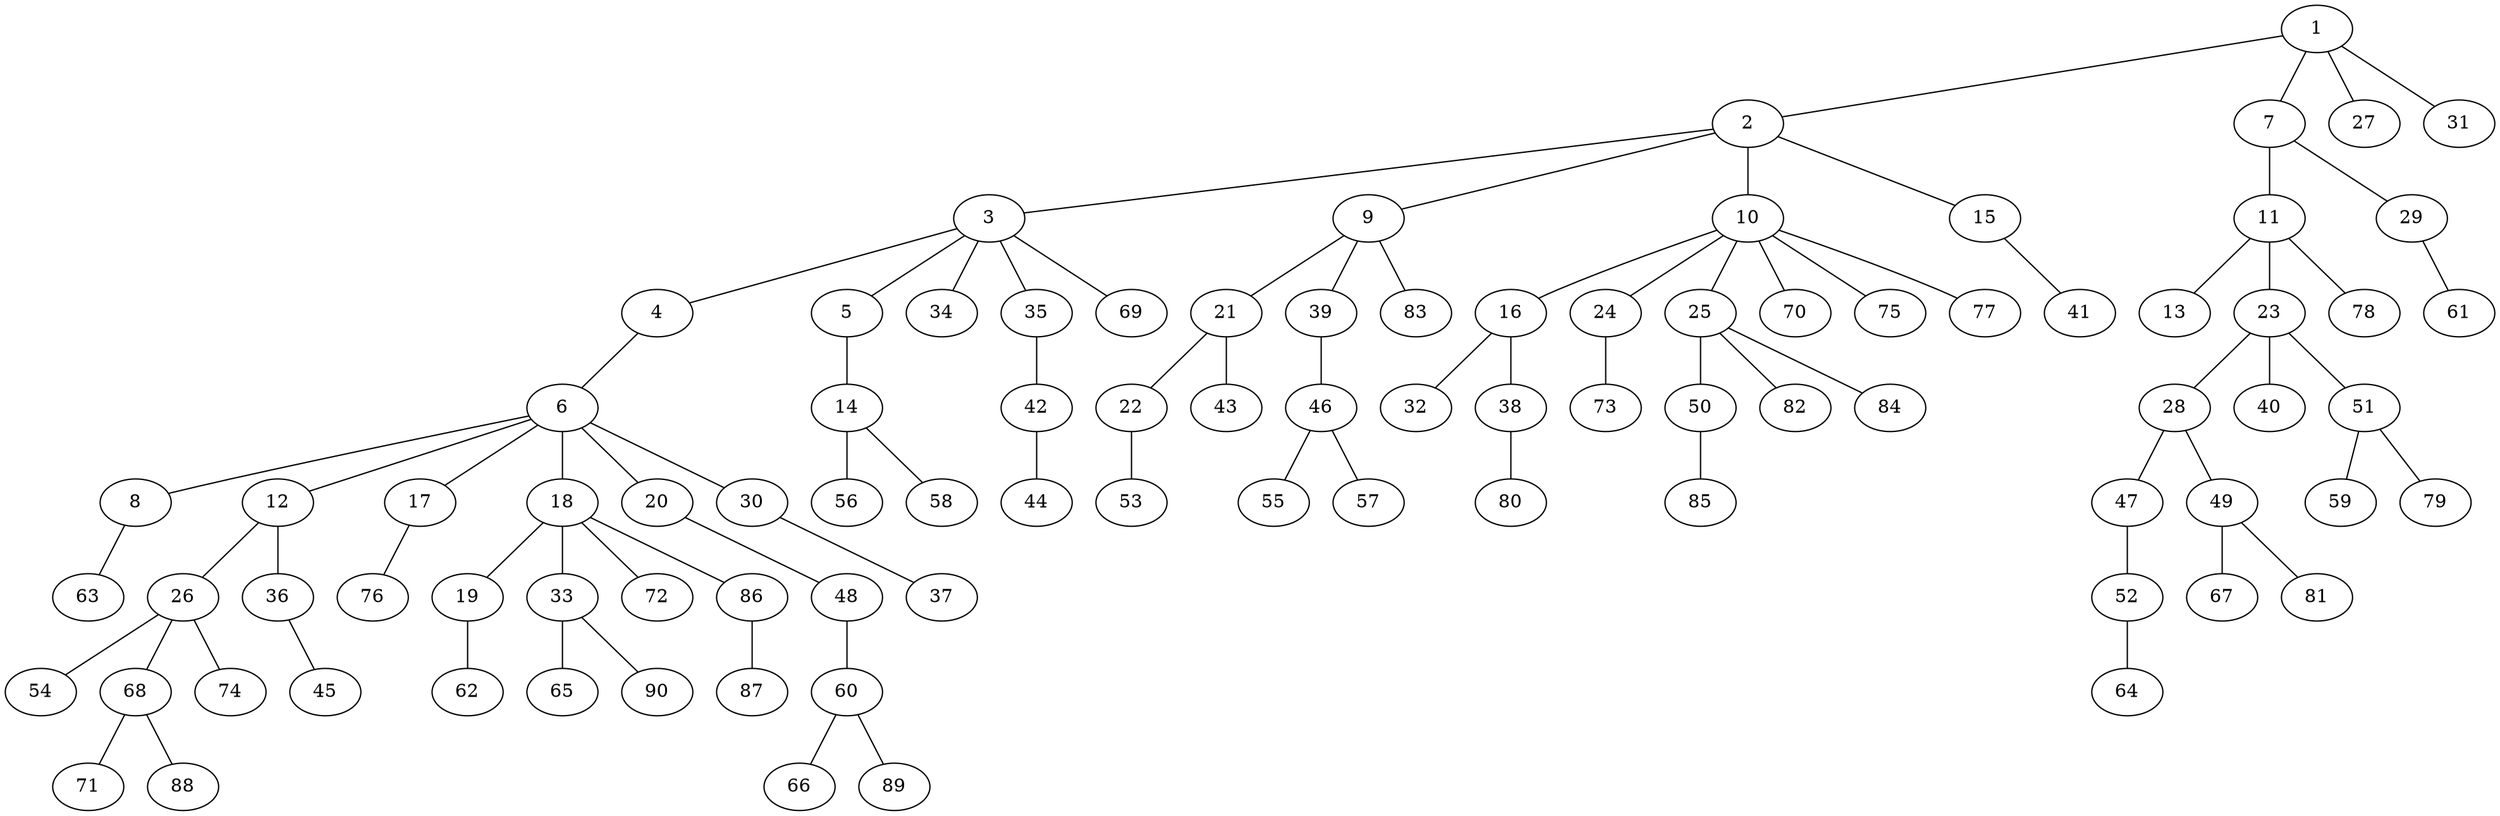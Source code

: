 graph graphname {1--2
1--7
1--27
1--31
2--3
2--9
2--10
2--15
3--4
3--5
3--34
3--35
3--69
4--6
5--14
6--8
6--12
6--17
6--18
6--20
6--30
7--11
7--29
8--63
9--21
9--39
9--83
10--16
10--24
10--25
10--70
10--75
10--77
11--13
11--23
11--78
12--26
12--36
14--56
14--58
15--41
16--32
16--38
17--76
18--19
18--33
18--72
18--86
19--62
20--48
21--22
21--43
22--53
23--28
23--40
23--51
24--73
25--50
25--82
25--84
26--54
26--68
26--74
28--47
28--49
29--61
30--37
33--65
33--90
35--42
36--45
38--80
39--46
42--44
46--55
46--57
47--52
48--60
49--67
49--81
50--85
51--59
51--79
52--64
60--66
60--89
68--71
68--88
86--87
}